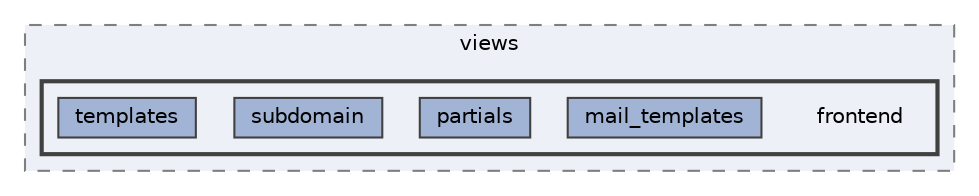digraph "resources/views/frontend"
{
 // LATEX_PDF_SIZE
  bgcolor="transparent";
  edge [fontname=Helvetica,fontsize=10,labelfontname=Helvetica,labelfontsize=10];
  node [fontname=Helvetica,fontsize=10,shape=box,height=0.2,width=0.4];
  compound=true
  subgraph clusterdir_5794a73405254976eadeaaaebebc79b6 {
    graph [ bgcolor="#edf0f7", pencolor="grey50", label="views", fontname=Helvetica,fontsize=10 style="filled,dashed", URL="dir_5794a73405254976eadeaaaebebc79b6.html",tooltip=""]
  subgraph clusterdir_d9c5d8e614e99c6f8e356cd41c3637db {
    graph [ bgcolor="#edf0f7", pencolor="grey25", label="", fontname=Helvetica,fontsize=10 style="filled,bold", URL="dir_d9c5d8e614e99c6f8e356cd41c3637db.html",tooltip=""]
    dir_d9c5d8e614e99c6f8e356cd41c3637db [shape=plaintext, label="frontend"];
  dir_09d7c58e735db731599dd1c7058c9392 [label="mail_templates", fillcolor="#a2b4d6", color="grey25", style="filled", URL="dir_09d7c58e735db731599dd1c7058c9392.html",tooltip=""];
  dir_bc9db104d88942f0f70918957392f713 [label="partials", fillcolor="#a2b4d6", color="grey25", style="filled", URL="dir_bc9db104d88942f0f70918957392f713.html",tooltip=""];
  dir_d337c0383a53717b3fcd90fd9583f3dc [label="subdomain", fillcolor="#a2b4d6", color="grey25", style="filled", URL="dir_d337c0383a53717b3fcd90fd9583f3dc.html",tooltip=""];
  dir_b68ad2a08d9dbb16df3966eda3baa793 [label="templates", fillcolor="#a2b4d6", color="grey25", style="filled", URL="dir_b68ad2a08d9dbb16df3966eda3baa793.html",tooltip=""];
  }
  }
}
